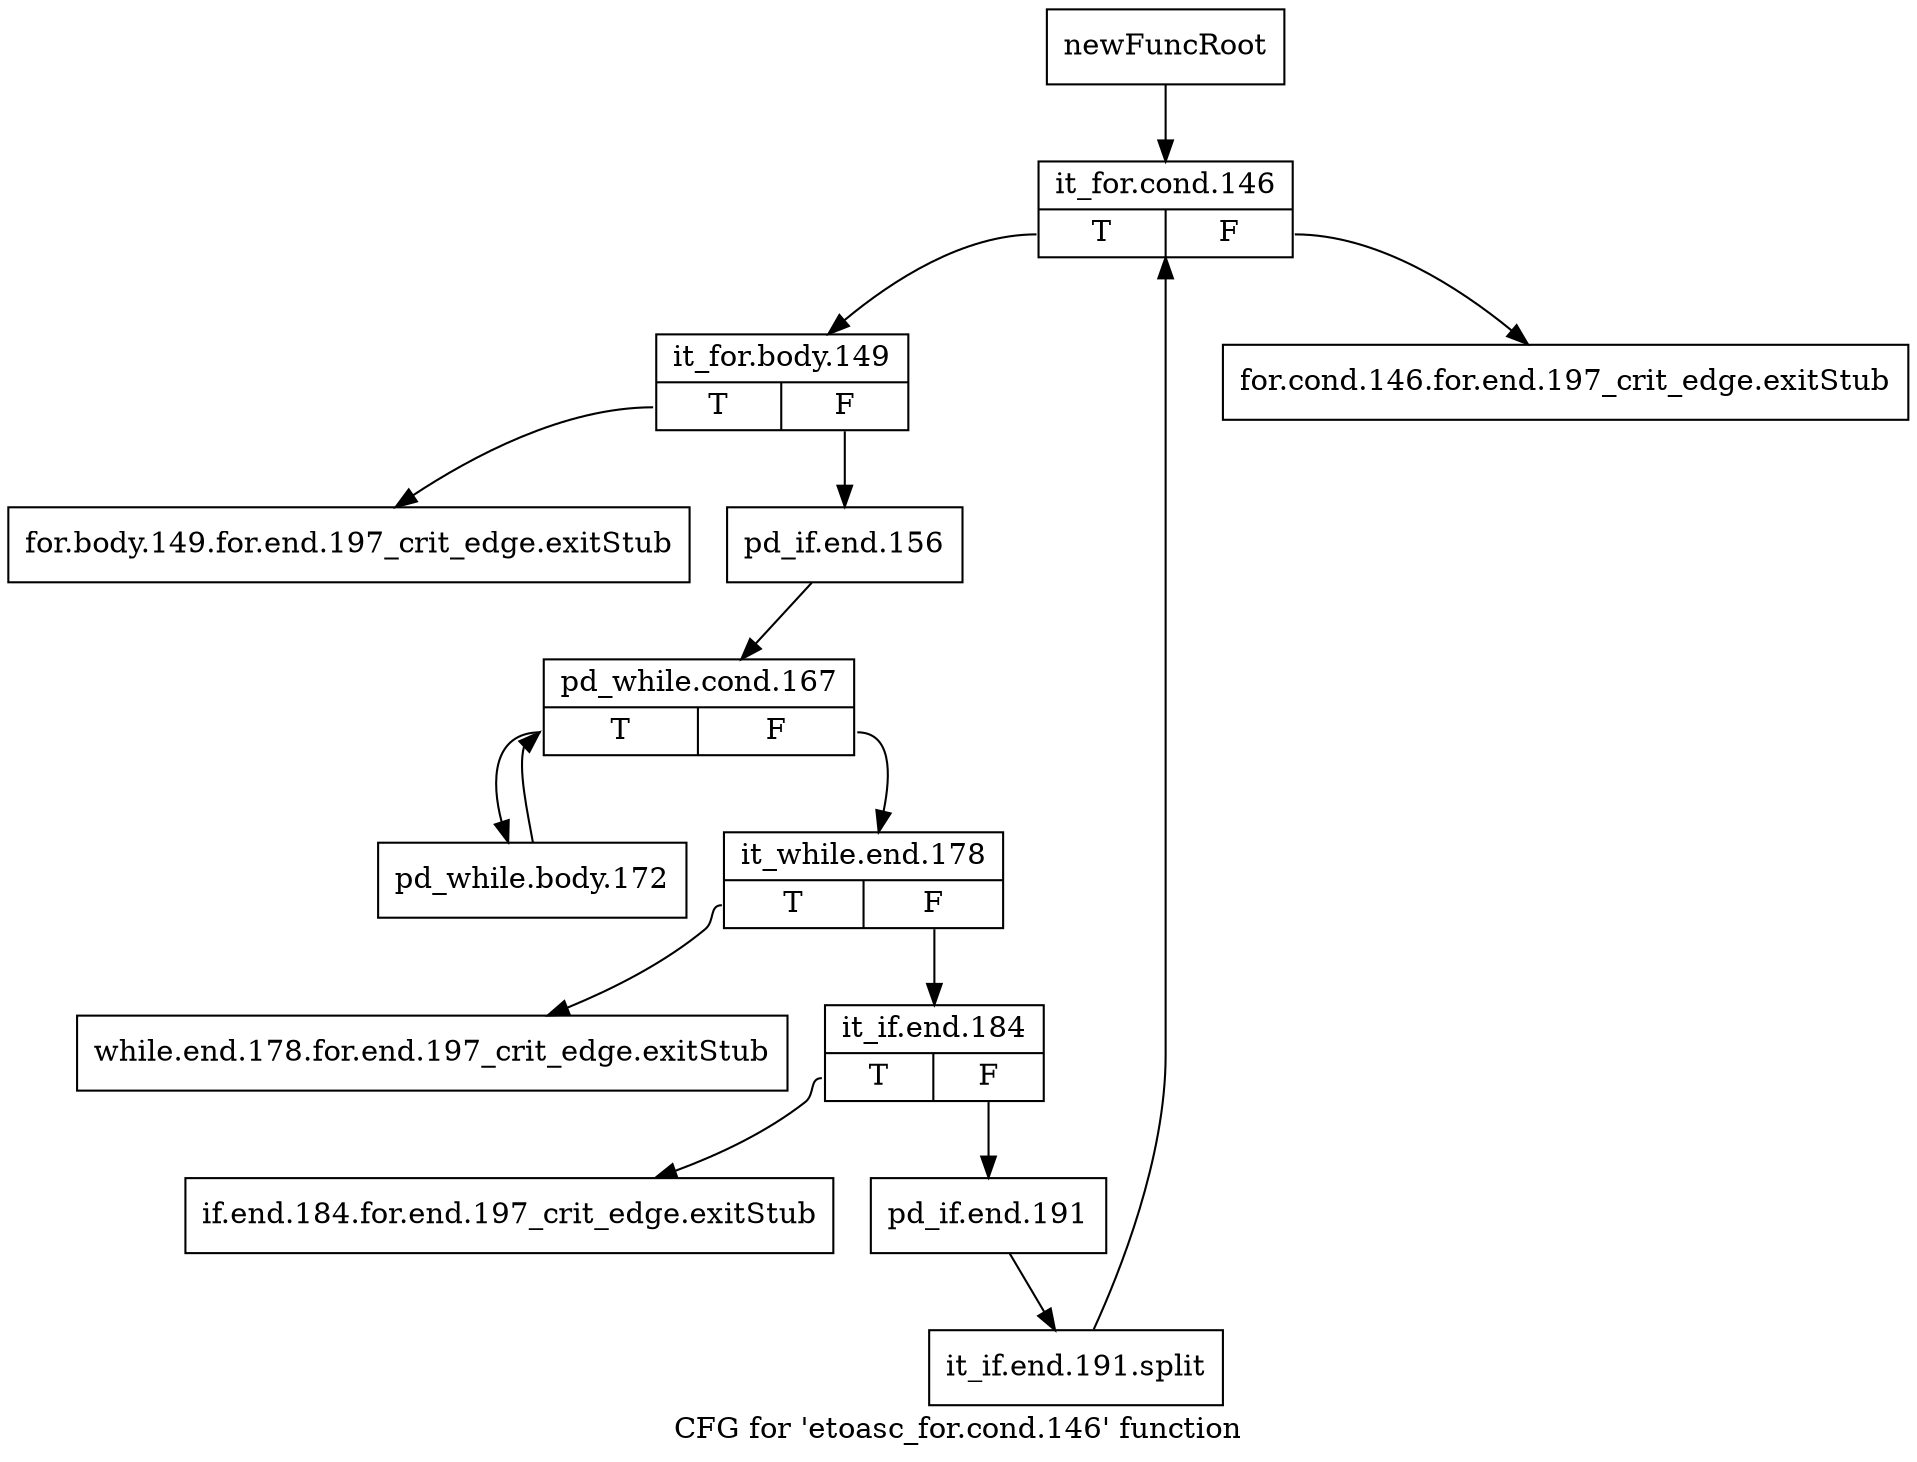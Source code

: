 digraph "CFG for 'etoasc_for.cond.146' function" {
	label="CFG for 'etoasc_for.cond.146' function";

	Node0xb7f09a0 [shape=record,label="{newFuncRoot}"];
	Node0xb7f09a0 -> Node0xb7f0b30;
	Node0xb7f09f0 [shape=record,label="{for.cond.146.for.end.197_crit_edge.exitStub}"];
	Node0xb7f0a40 [shape=record,label="{for.body.149.for.end.197_crit_edge.exitStub}"];
	Node0xb7f0a90 [shape=record,label="{while.end.178.for.end.197_crit_edge.exitStub}"];
	Node0xb7f0ae0 [shape=record,label="{if.end.184.for.end.197_crit_edge.exitStub}"];
	Node0xb7f0b30 [shape=record,label="{it_for.cond.146|{<s0>T|<s1>F}}"];
	Node0xb7f0b30:s0 -> Node0xb7f0b80;
	Node0xb7f0b30:s1 -> Node0xb7f09f0;
	Node0xb7f0b80 [shape=record,label="{it_for.body.149|{<s0>T|<s1>F}}"];
	Node0xb7f0b80:s0 -> Node0xb7f0a40;
	Node0xb7f0b80:s1 -> Node0xb7f0bd0;
	Node0xb7f0bd0 [shape=record,label="{pd_if.end.156}"];
	Node0xb7f0bd0 -> Node0xb7f0c20;
	Node0xb7f0c20 [shape=record,label="{pd_while.cond.167|{<s0>T|<s1>F}}"];
	Node0xb7f0c20:s0 -> Node0xb7f0d60;
	Node0xb7f0c20:s1 -> Node0xb7f0c70;
	Node0xb7f0c70 [shape=record,label="{it_while.end.178|{<s0>T|<s1>F}}"];
	Node0xb7f0c70:s0 -> Node0xb7f0a90;
	Node0xb7f0c70:s1 -> Node0xb7f0cc0;
	Node0xb7f0cc0 [shape=record,label="{it_if.end.184|{<s0>T|<s1>F}}"];
	Node0xb7f0cc0:s0 -> Node0xb7f0ae0;
	Node0xb7f0cc0:s1 -> Node0xb7f0d10;
	Node0xb7f0d10 [shape=record,label="{pd_if.end.191}"];
	Node0xb7f0d10 -> Node0xf99f310;
	Node0xf99f310 [shape=record,label="{it_if.end.191.split}"];
	Node0xf99f310 -> Node0xb7f0b30;
	Node0xb7f0d60 [shape=record,label="{pd_while.body.172}"];
	Node0xb7f0d60 -> Node0xb7f0c20;
}
